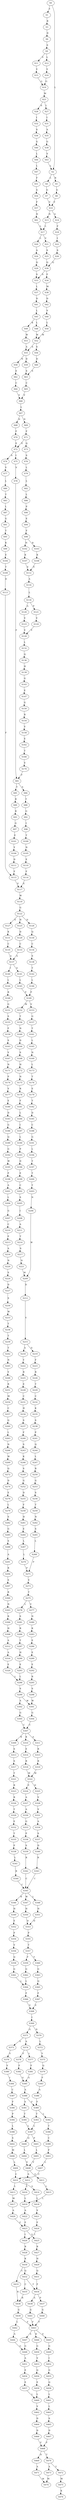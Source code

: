 strict digraph  {
	S0 -> S1 [ label = Y ];
	S0 -> S2 [ label = L ];
	S1 -> S3 [ label = R ];
	S2 -> S4 [ label = L ];
	S2 -> S5 [ label = R ];
	S3 -> S6 [ label = D ];
	S4 -> S7 [ label = G ];
	S5 -> S8 [ label = G ];
	S6 -> S9 [ label = S ];
	S7 -> S10 [ label = V ];
	S8 -> S10 [ label = V ];
	S9 -> S11 [ label = V ];
	S9 -> S12 [ label = L ];
	S10 -> S13 [ label = N ];
	S10 -> S14 [ label = G ];
	S11 -> S15 [ label = Y ];
	S12 -> S16 [ label = Y ];
	S13 -> S17 [ label = L ];
	S14 -> S18 [ label = F ];
	S15 -> S19 [ label = G ];
	S16 -> S19 [ label = G ];
	S17 -> S20 [ label = L ];
	S17 -> S21 [ label = V ];
	S18 -> S22 [ label = I ];
	S19 -> S23 [ label = M ];
	S20 -> S24 [ label = A ];
	S21 -> S25 [ label = S ];
	S22 -> S26 [ label = S ];
	S23 -> S27 [ label = L ];
	S23 -> S28 [ label = S ];
	S24 -> S29 [ label = Q ];
	S25 -> S30 [ label = Q ];
	S26 -> S30 [ label = Q ];
	S27 -> S31 [ label = I ];
	S28 -> S32 [ label = I ];
	S29 -> S33 [ label = S ];
	S30 -> S33 [ label = S ];
	S30 -> S34 [ label = F ];
	S31 -> S35 [ label = A ];
	S32 -> S36 [ label = S ];
	S33 -> S37 [ label = L ];
	S34 -> S38 [ label = M ];
	S35 -> S39 [ label = G ];
	S36 -> S40 [ label = G ];
	S37 -> S41 [ label = D ];
	S38 -> S42 [ label = D ];
	S39 -> S43 [ label = V ];
	S40 -> S44 [ label = L ];
	S41 -> S45 [ label = L ];
	S42 -> S46 [ label = V ];
	S43 -> S2 [ label = L ];
	S44 -> S47 [ label = L ];
	S45 -> S48 [ label = L ];
	S45 -> S49 [ label = K ];
	S46 -> S50 [ label = L ];
	S47 -> S51 [ label = F ];
	S48 -> S52 [ label = W ];
	S49 -> S53 [ label = W ];
	S50 -> S52 [ label = W ];
	S51 -> S54 [ label = G ];
	S52 -> S55 [ label = A ];
	S52 -> S56 [ label = S ];
	S53 -> S55 [ label = A ];
	S54 -> S57 [ label = F ];
	S55 -> S58 [ label = N ];
	S55 -> S59 [ label = D ];
	S56 -> S60 [ label = D ];
	S57 -> S61 [ label = N ];
	S58 -> S62 [ label = E ];
	S59 -> S63 [ label = S ];
	S60 -> S63 [ label = S ];
	S61 -> S17 [ label = L ];
	S62 -> S64 [ label = C ];
	S63 -> S65 [ label = C ];
	S64 -> S66 [ label = V ];
	S65 -> S66 [ label = V ];
	S66 -> S67 [ label = L ];
	S67 -> S68 [ label = D ];
	S67 -> S69 [ label = N ];
	S68 -> S70 [ label = F ];
	S69 -> S71 [ label = F ];
	S70 -> S72 [ label = E ];
	S71 -> S72 [ label = E ];
	S71 -> S73 [ label = Q ];
	S72 -> S74 [ label = S ];
	S72 -> S75 [ label = I ];
	S73 -> S76 [ label = S ];
	S74 -> S77 [ label = V ];
	S75 -> S78 [ label = V ];
	S76 -> S79 [ label = L ];
	S77 -> S80 [ label = L ];
	S78 -> S81 [ label = F ];
	S79 -> S82 [ label = L ];
	S80 -> S83 [ label = T ];
	S81 -> S84 [ label = S ];
	S81 -> S85 [ label = T ];
	S82 -> S86 [ label = L ];
	S83 -> S87 [ label = L ];
	S84 -> S88 [ label = T ];
	S85 -> S89 [ label = R ];
	S86 -> S90 [ label = P ];
	S87 -> S91 [ label = G ];
	S88 -> S92 [ label = G ];
	S89 -> S93 [ label = R ];
	S90 -> S94 [ label = E ];
	S91 -> S95 [ label = T ];
	S92 -> S96 [ label = I ];
	S93 -> S97 [ label = G ];
	S94 -> S98 [ label = F ];
	S95 -> S99 [ label = K ];
	S96 -> S100 [ label = T ];
	S97 -> S101 [ label = E ];
	S98 -> S102 [ label = H ];
	S98 -> S103 [ label = R ];
	S99 -> S104 [ label = E ];
	S100 -> S105 [ label = N ];
	S101 -> S106 [ label = Y ];
	S102 -> S107 [ label = K ];
	S103 -> S108 [ label = K ];
	S104 -> S109 [ label = T ];
	S105 -> S110 [ label = E ];
	S106 -> S111 [ label = D ];
	S107 -> S112 [ label = E ];
	S108 -> S112 [ label = E ];
	S109 -> S113 [ label = D ];
	S110 -> S114 [ label = F ];
	S111 -> S115 [ label = F ];
	S112 -> S116 [ label = A ];
	S113 -> S115 [ label = F ];
	S114 -> S117 [ label = E ];
	S115 -> S117 [ label = E ];
	S116 -> S118 [ label = L ];
	S117 -> S119 [ label = W ];
	S118 -> S120 [ label = A ];
	S118 -> S121 [ label = P ];
	S119 -> S122 [ label = G ];
	S120 -> S123 [ label = V ];
	S121 -> S124 [ label = V ];
	S122 -> S125 [ label = H ];
	S122 -> S126 [ label = D ];
	S122 -> S127 [ label = E ];
	S123 -> S128 [ label = V ];
	S124 -> S128 [ label = V ];
	S125 -> S129 [ label = D ];
	S126 -> S130 [ label = Q ];
	S127 -> S131 [ label = K ];
	S128 -> S132 [ label = L ];
	S129 -> S133 [ label = C ];
	S130 -> S134 [ label = C ];
	S131 -> S135 [ label = C ];
	S132 -> S136 [ label = Q ];
	S133 -> S137 [ label = A ];
	S134 -> S138 [ label = S ];
	S135 -> S137 [ label = A ];
	S136 -> S139 [ label = H ];
	S137 -> S140 [ label = I ];
	S137 -> S141 [ label = S ];
	S138 -> S142 [ label = T ];
	S139 -> S143 [ label = G ];
	S140 -> S144 [ label = L ];
	S141 -> S145 [ label = L ];
	S142 -> S146 [ label = L ];
	S143 -> S147 [ label = E ];
	S144 -> S148 [ label = R ];
	S145 -> S149 [ label = P ];
	S146 -> S149 [ label = P ];
	S147 -> S150 [ label = G ];
	S148 -> S151 [ label = G ];
	S149 -> S152 [ label = M ];
	S149 -> S153 [ label = V ];
	S150 -> S154 [ label = R ];
	S151 -> S155 [ label = S ];
	S152 -> S156 [ label = T ];
	S153 -> S157 [ label = G ];
	S154 -> S158 [ label = V ];
	S155 -> S159 [ label = F ];
	S156 -> S160 [ label = N ];
	S157 -> S161 [ label = T ];
	S158 -> S162 [ label = E ];
	S159 -> S163 [ label = S ];
	S160 -> S164 [ label = D ];
	S161 -> S165 [ label = L ];
	S162 -> S166 [ label = T ];
	S163 -> S167 [ label = V ];
	S164 -> S168 [ label = S ];
	S165 -> S169 [ label = N ];
	S166 -> S170 [ label = V ];
	S167 -> S171 [ label = N ];
	S168 -> S172 [ label = H ];
	S169 -> S173 [ label = L ];
	S170 -> S81 [ label = F ];
	S171 -> S174 [ label = P ];
	S172 -> S175 [ label = N ];
	S173 -> S176 [ label = T ];
	S174 -> S177 [ label = V ];
	S175 -> S178 [ label = R ];
	S176 -> S179 [ label = E ];
	S177 -> S180 [ label = E ];
	S178 -> S181 [ label = F ];
	S179 -> S182 [ label = T ];
	S180 -> S183 [ label = D ];
	S181 -> S184 [ label = L ];
	S182 -> S185 [ label = D ];
	S183 -> S186 [ label = G ];
	S184 -> S187 [ label = I ];
	S185 -> S188 [ label = C ];
	S186 -> S189 [ label = Q ];
	S187 -> S190 [ label = L ];
	S188 -> S191 [ label = G ];
	S189 -> S192 [ label = G ];
	S190 -> S193 [ label = P ];
	S191 -> S194 [ label = L ];
	S192 -> S195 [ label = W ];
	S193 -> S196 [ label = D ];
	S194 -> S197 [ label = T ];
	S195 -> S198 [ label = P ];
	S196 -> S199 [ label = E ];
	S197 -> S200 [ label = T ];
	S198 -> S201 [ label = A ];
	S199 -> S202 [ label = C ];
	S200 -> S203 [ label = T ];
	S201 -> S204 [ label = L ];
	S202 -> S205 [ label = S ];
	S203 -> S206 [ label = N ];
	S204 -> S207 [ label = G ];
	S205 -> S208 [ label = I ];
	S206 -> S209 [ label = W ];
	S207 -> S210 [ label = C ];
	S208 -> S211 [ label = A ];
	S209 -> S212 [ label = D ];
	S210 -> S213 [ label = P ];
	S211 -> S214 [ label = T ];
	S212 -> S215 [ label = V ];
	S213 -> S216 [ label = A ];
	S214 -> S217 [ label = S ];
	S215 -> S218 [ label = A ];
	S215 -> S219 [ label = D ];
	S216 -> S220 [ label = N ];
	S217 -> S221 [ label = N ];
	S218 -> S222 [ label = Y ];
	S219 -> S223 [ label = F ];
	S220 -> S224 [ label = S ];
	S221 -> S209 [ label = W ];
	S222 -> S225 [ label = R ];
	S223 -> S226 [ label = R ];
	S224 -> S227 [ label = D ];
	S225 -> S228 [ label = E ];
	S226 -> S229 [ label = T ];
	S227 -> S230 [ label = S ];
	S228 -> S231 [ label = C ];
	S229 -> S232 [ label = C ];
	S230 -> S233 [ label = W ];
	S231 -> S234 [ label = H ];
	S232 -> S235 [ label = K ];
	S233 -> S236 [ label = T ];
	S234 -> S237 [ label = S ];
	S235 -> S238 [ label = S ];
	S236 -> S239 [ label = T ];
	S237 -> S240 [ label = F ];
	S238 -> S241 [ label = P ];
	S239 -> S242 [ label = T ];
	S240 -> S243 [ label = S ];
	S241 -> S244 [ label = Q ];
	S242 -> S245 [ label = N ];
	S243 -> S246 [ label = K ];
	S244 -> S247 [ label = L ];
	S245 -> S248 [ label = V ];
	S246 -> S249 [ label = S ];
	S247 -> S250 [ label = R ];
	S248 -> S251 [ label = R ];
	S249 -> S252 [ label = G ];
	S250 -> S253 [ label = G ];
	S251 -> S254 [ label = M ];
	S252 -> S255 [ label = D ];
	S253 -> S256 [ label = S ];
	S254 -> S257 [ label = C ];
	S255 -> S258 [ label = F ];
	S256 -> S259 [ label = T ];
	S257 -> S260 [ label = Q ];
	S258 -> S261 [ label = H ];
	S259 -> S262 [ label = N ];
	S260 -> S263 [ label = L ];
	S261 -> S264 [ label = E ];
	S262 -> S265 [ label = S ];
	S263 -> S266 [ label = N ];
	S264 -> S267 [ label = L ];
	S265 -> S268 [ label = L ];
	S266 -> S269 [ label = W ];
	S267 -> S270 [ label = L ];
	S268 -> S271 [ label = P ];
	S269 -> S272 [ label = Q ];
	S270 -> S271 [ label = P ];
	S271 -> S273 [ label = V ];
	S272 -> S274 [ label = D ];
	S273 -> S275 [ label = T ];
	S274 -> S276 [ label = E ];
	S275 -> S277 [ label = Y ];
	S275 -> S278 [ label = L ];
	S276 -> S279 [ label = L ];
	S277 -> S280 [ label = N ];
	S278 -> S281 [ label = S ];
	S279 -> S282 [ label = S ];
	S280 -> S283 [ label = K ];
	S281 -> S284 [ label = R ];
	S282 -> S285 [ label = G ];
	S283 -> S286 [ label = E ];
	S284 -> S287 [ label = T ];
	S285 -> S288 [ label = S ];
	S286 -> S289 [ label = E ];
	S287 -> S290 [ label = H ];
	S288 -> S291 [ label = A ];
	S289 -> S292 [ label = E ];
	S290 -> S293 [ label = E ];
	S291 -> S294 [ label = R ];
	S292 -> S295 [ label = R ];
	S293 -> S296 [ label = L ];
	S294 -> S297 [ label = S ];
	S295 -> S298 [ label = S ];
	S296 -> S299 [ label = S ];
	S297 -> S300 [ label = R ];
	S298 -> S301 [ label = W ];
	S299 -> S302 [ label = A ];
	S299 -> S301 [ label = W ];
	S300 -> S303 [ label = N ];
	S301 -> S304 [ label = G ];
	S302 -> S305 [ label = G ];
	S303 -> S306 [ label = R ];
	S304 -> S307 [ label = C ];
	S305 -> S307 [ label = C ];
	S306 -> S308 [ label = H ];
	S307 -> S309 [ label = R ];
	S307 -> S310 [ label = K ];
	S307 -> S311 [ label = A ];
	S308 -> S312 [ label = A ];
	S309 -> S313 [ label = S ];
	S310 -> S314 [ label = E ];
	S311 -> S315 [ label = R ];
	S312 -> S316 [ label = A ];
	S313 -> S317 [ label = S ];
	S314 -> S318 [ label = R ];
	S315 -> S319 [ label = R ];
	S316 -> S320 [ label = E ];
	S317 -> S321 [ label = T ];
	S318 -> S322 [ label = M ];
	S319 -> S322 [ label = M ];
	S320 -> S296 [ label = L ];
	S321 -> S323 [ label = R ];
	S322 -> S324 [ label = E ];
	S322 -> S325 [ label = D ];
	S323 -> S326 [ label = R ];
	S324 -> S327 [ label = A ];
	S325 -> S328 [ label = V ];
	S326 -> S329 [ label = T ];
	S327 -> S330 [ label = A ];
	S328 -> S331 [ label = V ];
	S329 -> S332 [ label = E ];
	S330 -> S333 [ label = G ];
	S331 -> S334 [ label = A ];
	S332 -> S335 [ label = T ];
	S333 -> S336 [ label = P ];
	S334 -> S337 [ label = S ];
	S335 -> S338 [ label = P ];
	S336 -> S339 [ label = S ];
	S337 -> S340 [ label = D ];
	S338 -> S341 [ label = L ];
	S339 -> S342 [ label = R ];
	S340 -> S343 [ label = R ];
	S341 -> S344 [ label = R ];
	S342 -> S345 [ label = C ];
	S343 -> S345 [ label = C ];
	S344 -> S345 [ label = C ];
	S345 -> S346 [ label = R ];
	S345 -> S347 [ label = W ];
	S345 -> S348 [ label = L ];
	S346 -> S349 [ label = H ];
	S347 -> S350 [ label = H ];
	S348 -> S351 [ label = H ];
	S349 -> S352 [ label = E ];
	S350 -> S353 [ label = D ];
	S351 -> S353 [ label = D ];
	S352 -> S354 [ label = P ];
	S353 -> S355 [ label = P ];
	S354 -> S356 [ label = V ];
	S355 -> S357 [ label = T ];
	S356 -> S358 [ label = Q ];
	S357 -> S359 [ label = F ];
	S357 -> S360 [ label = Y ];
	S358 -> S361 [ label = G ];
	S359 -> S362 [ label = G ];
	S360 -> S363 [ label = G ];
	S361 -> S364 [ label = L ];
	S362 -> S364 [ label = L ];
	S363 -> S365 [ label = Q ];
	S364 -> S366 [ label = F ];
	S365 -> S367 [ label = F ];
	S366 -> S368 [ label = V ];
	S367 -> S368 [ label = V ];
	S368 -> S369 [ label = I ];
	S369 -> S370 [ label = N ];
	S369 -> S371 [ label = G ];
	S370 -> S372 [ label = L ];
	S371 -> S373 [ label = V ];
	S371 -> S374 [ label = A ];
	S372 -> S375 [ label = Y ];
	S373 -> S376 [ label = Y ];
	S374 -> S377 [ label = L ];
	S374 -> S378 [ label = F ];
	S375 -> S379 [ label = Q ];
	S376 -> S380 [ label = V ];
	S377 -> S381 [ label = F ];
	S378 -> S382 [ label = F ];
	S379 -> S383 [ label = F ];
	S380 -> S384 [ label = I ];
	S381 -> S385 [ label = G ];
	S382 -> S385 [ label = G ];
	S383 -> S386 [ label = A ];
	S384 -> S387 [ label = C ];
	S385 -> S388 [ label = A ];
	S386 -> S389 [ label = F ];
	S387 -> S390 [ label = F ];
	S388 -> S389 [ label = F ];
	S388 -> S391 [ label = S ];
	S389 -> S392 [ label = L ];
	S389 -> S393 [ label = T ];
	S390 -> S394 [ label = P ];
	S391 -> S395 [ label = T ];
	S392 -> S396 [ label = T ];
	S393 -> S397 [ label = L ];
	S394 -> S398 [ label = L ];
	S395 -> S397 [ label = L ];
	S396 -> S399 [ label = C ];
	S397 -> S400 [ label = Q ];
	S397 -> S401 [ label = P ];
	S398 -> S402 [ label = S ];
	S399 -> S403 [ label = P ];
	S400 -> S404 [ label = L ];
	S401 -> S405 [ label = L ];
	S402 -> S406 [ label = M ];
	S403 -> S407 [ label = L ];
	S404 -> S408 [ label = V ];
	S405 -> S408 [ label = V ];
	S406 -> S409 [ label = L ];
	S407 -> S410 [ label = C ];
	S408 -> S411 [ label = G ];
	S408 -> S412 [ label = S ];
	S409 -> S410 [ label = C ];
	S410 -> S413 [ label = L ];
	S410 -> S414 [ label = A ];
	S411 -> S415 [ label = L ];
	S412 -> S416 [ label = L ];
	S413 -> S417 [ label = M ];
	S414 -> S418 [ label = L ];
	S415 -> S419 [ label = L ];
	S416 -> S419 [ label = L ];
	S417 -> S420 [ label = A ];
	S418 -> S421 [ label = V ];
	S419 -> S422 [ label = A ];
	S420 -> S423 [ label = F ];
	S421 -> S424 [ label = F ];
	S422 -> S423 [ label = F ];
	S423 -> S425 [ label = V ];
	S423 -> S426 [ label = I ];
	S424 -> S426 [ label = I ];
	S425 -> S427 [ label = R ];
	S426 -> S428 [ label = R ];
	S427 -> S429 [ label = H ];
	S428 -> S430 [ label = K ];
	S429 -> S431 [ label = Q ];
	S430 -> S432 [ label = Q ];
	S430 -> S433 [ label = C ];
	S431 -> S434 [ label = F ];
	S432 -> S434 [ label = F ];
	S432 -> S435 [ label = C ];
	S433 -> S436 [ label = R ];
	S434 -> S437 [ label = P ];
	S434 -> S438 [ label = A ];
	S435 -> S436 [ label = R ];
	S436 -> S439 [ label = G ];
	S437 -> S440 [ label = G ];
	S438 -> S441 [ label = G ];
	S439 -> S442 [ label = L ];
	S439 -> S443 [ label = F ];
	S440 -> S443 [ label = F ];
	S441 -> S443 [ label = F ];
	S442 -> S444 [ label = A ];
	S443 -> S445 [ label = E ];
	S443 -> S446 [ label = K ];
	S443 -> S447 [ label = A ];
	S444 -> S448 [ label = G ];
	S445 -> S449 [ label = G ];
	S446 -> S450 [ label = G ];
	S447 -> S448 [ label = G ];
	S448 -> S451 [ label = A ];
	S449 -> S452 [ label = I ];
	S450 -> S453 [ label = V ];
	S451 -> S454 [ label = E ];
	S452 -> S455 [ label = G ];
	S453 -> S456 [ label = Q ];
	S454 -> S457 [ label = E ];
	S455 -> S458 [ label = Q ];
	S456 -> S459 [ label = E ];
	S457 -> S460 [ label = L ];
	S458 -> S461 [ label = L ];
	S459 -> S460 [ label = L ];
	S460 -> S462 [ label = V ];
	S461 -> S463 [ label = L ];
	S462 -> S464 [ label = D ];
	S463 -> S465 [ label = S ];
	S464 -> S466 [ label = D ];
	S465 -> S467 [ label = D ];
	S466 -> S468 [ label = F ];
	S467 -> S468 [ label = F ];
	S468 -> S469 [ label = D ];
	S468 -> S470 [ label = T ];
	S469 -> S471 [ label = A ];
	S470 -> S472 [ label = T ];
	S470 -> S473 [ label = A ];
	S471 -> S474 [ label = M ];
	S472 -> S475 [ label = M ];
	S473 -> S474 [ label = M ];
	S475 -> S476 [ label = K ];
}
